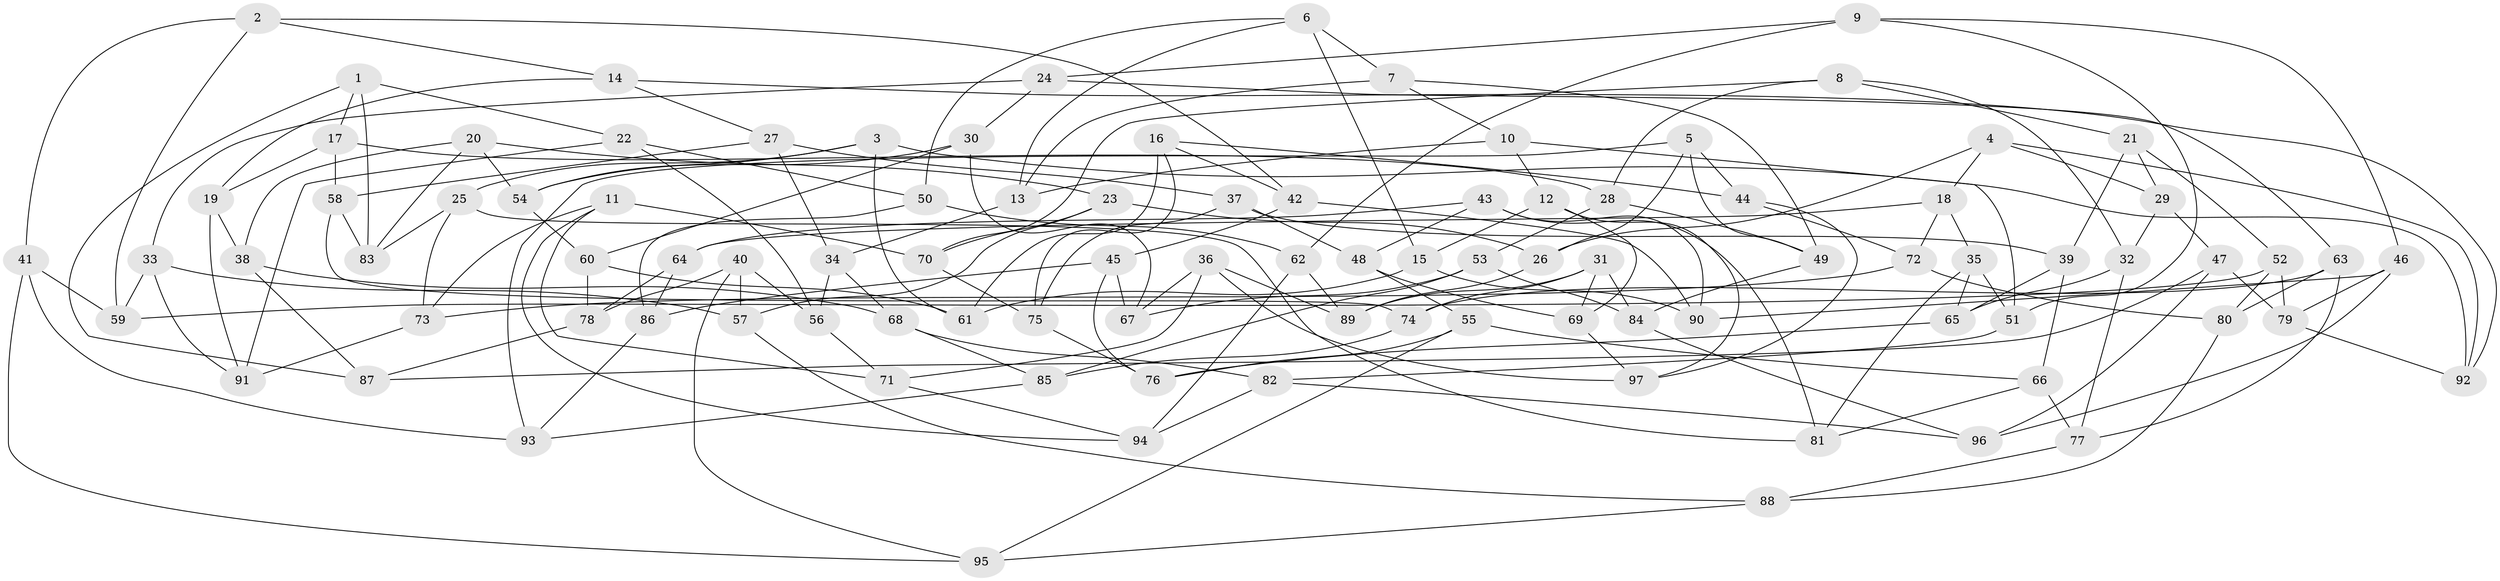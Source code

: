 // coarse degree distribution, {8: 0.04477611940298507, 6: 0.29850746268656714, 4: 0.5970149253731343, 5: 0.05970149253731343}
// Generated by graph-tools (version 1.1) at 2025/20/03/04/25 18:20:28]
// undirected, 97 vertices, 194 edges
graph export_dot {
graph [start="1"]
  node [color=gray90,style=filled];
  1;
  2;
  3;
  4;
  5;
  6;
  7;
  8;
  9;
  10;
  11;
  12;
  13;
  14;
  15;
  16;
  17;
  18;
  19;
  20;
  21;
  22;
  23;
  24;
  25;
  26;
  27;
  28;
  29;
  30;
  31;
  32;
  33;
  34;
  35;
  36;
  37;
  38;
  39;
  40;
  41;
  42;
  43;
  44;
  45;
  46;
  47;
  48;
  49;
  50;
  51;
  52;
  53;
  54;
  55;
  56;
  57;
  58;
  59;
  60;
  61;
  62;
  63;
  64;
  65;
  66;
  67;
  68;
  69;
  70;
  71;
  72;
  73;
  74;
  75;
  76;
  77;
  78;
  79;
  80;
  81;
  82;
  83;
  84;
  85;
  86;
  87;
  88;
  89;
  90;
  91;
  92;
  93;
  94;
  95;
  96;
  97;
  1 -- 83;
  1 -- 22;
  1 -- 17;
  1 -- 87;
  2 -- 59;
  2 -- 41;
  2 -- 42;
  2 -- 14;
  3 -- 92;
  3 -- 25;
  3 -- 54;
  3 -- 61;
  4 -- 29;
  4 -- 26;
  4 -- 92;
  4 -- 18;
  5 -- 93;
  5 -- 26;
  5 -- 44;
  5 -- 49;
  6 -- 15;
  6 -- 7;
  6 -- 13;
  6 -- 50;
  7 -- 10;
  7 -- 13;
  7 -- 49;
  8 -- 70;
  8 -- 32;
  8 -- 28;
  8 -- 21;
  9 -- 46;
  9 -- 24;
  9 -- 51;
  9 -- 62;
  10 -- 13;
  10 -- 12;
  10 -- 51;
  11 -- 73;
  11 -- 94;
  11 -- 70;
  11 -- 71;
  12 -- 97;
  12 -- 15;
  12 -- 69;
  13 -- 34;
  14 -- 92;
  14 -- 19;
  14 -- 27;
  15 -- 61;
  15 -- 90;
  16 -- 75;
  16 -- 44;
  16 -- 42;
  16 -- 61;
  17 -- 28;
  17 -- 58;
  17 -- 19;
  18 -- 72;
  18 -- 35;
  18 -- 64;
  19 -- 38;
  19 -- 91;
  20 -- 23;
  20 -- 38;
  20 -- 83;
  20 -- 54;
  21 -- 29;
  21 -- 39;
  21 -- 52;
  22 -- 91;
  22 -- 56;
  22 -- 50;
  23 -- 70;
  23 -- 26;
  23 -- 57;
  24 -- 63;
  24 -- 30;
  24 -- 33;
  25 -- 83;
  25 -- 81;
  25 -- 73;
  26 -- 89;
  27 -- 58;
  27 -- 37;
  27 -- 34;
  28 -- 49;
  28 -- 53;
  29 -- 32;
  29 -- 47;
  30 -- 67;
  30 -- 60;
  30 -- 54;
  31 -- 69;
  31 -- 89;
  31 -- 84;
  31 -- 74;
  32 -- 65;
  32 -- 77;
  33 -- 57;
  33 -- 59;
  33 -- 91;
  34 -- 56;
  34 -- 68;
  35 -- 65;
  35 -- 51;
  35 -- 81;
  36 -- 89;
  36 -- 71;
  36 -- 67;
  36 -- 97;
  37 -- 75;
  37 -- 39;
  37 -- 48;
  38 -- 68;
  38 -- 87;
  39 -- 65;
  39 -- 66;
  40 -- 95;
  40 -- 56;
  40 -- 78;
  40 -- 57;
  41 -- 95;
  41 -- 59;
  41 -- 93;
  42 -- 45;
  42 -- 90;
  43 -- 48;
  43 -- 81;
  43 -- 90;
  43 -- 64;
  44 -- 72;
  44 -- 97;
  45 -- 67;
  45 -- 76;
  45 -- 86;
  46 -- 90;
  46 -- 79;
  46 -- 96;
  47 -- 96;
  47 -- 79;
  47 -- 87;
  48 -- 69;
  48 -- 55;
  49 -- 84;
  50 -- 86;
  50 -- 62;
  51 -- 82;
  52 -- 80;
  52 -- 59;
  52 -- 79;
  53 -- 67;
  53 -- 85;
  53 -- 84;
  54 -- 60;
  55 -- 66;
  55 -- 76;
  55 -- 95;
  56 -- 71;
  57 -- 88;
  58 -- 74;
  58 -- 83;
  60 -- 78;
  60 -- 61;
  62 -- 94;
  62 -- 89;
  63 -- 80;
  63 -- 77;
  63 -- 74;
  64 -- 86;
  64 -- 78;
  65 -- 76;
  66 -- 81;
  66 -- 77;
  68 -- 82;
  68 -- 85;
  69 -- 97;
  70 -- 75;
  71 -- 94;
  72 -- 73;
  72 -- 80;
  73 -- 91;
  74 -- 85;
  75 -- 76;
  77 -- 88;
  78 -- 87;
  79 -- 92;
  80 -- 88;
  82 -- 94;
  82 -- 96;
  84 -- 96;
  85 -- 93;
  86 -- 93;
  88 -- 95;
}
